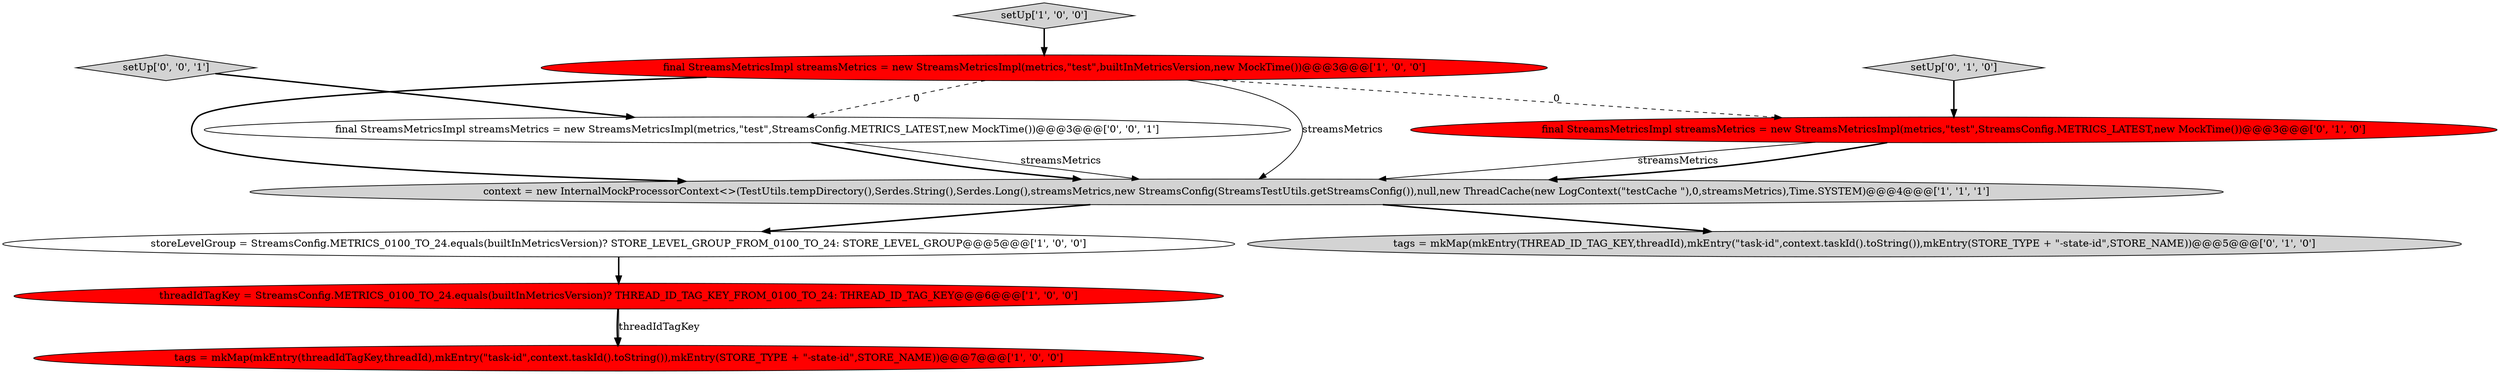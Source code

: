 digraph {
0 [style = filled, label = "tags = mkMap(mkEntry(threadIdTagKey,threadId),mkEntry(\"task-id\",context.taskId().toString()),mkEntry(STORE_TYPE + \"-state-id\",STORE_NAME))@@@7@@@['1', '0', '0']", fillcolor = red, shape = ellipse image = "AAA1AAABBB1BBB"];
4 [style = filled, label = "setUp['1', '0', '0']", fillcolor = lightgray, shape = diamond image = "AAA0AAABBB1BBB"];
3 [style = filled, label = "storeLevelGroup = StreamsConfig.METRICS_0100_TO_24.equals(builtInMetricsVersion)? STORE_LEVEL_GROUP_FROM_0100_TO_24: STORE_LEVEL_GROUP@@@5@@@['1', '0', '0']", fillcolor = white, shape = ellipse image = "AAA0AAABBB1BBB"];
6 [style = filled, label = "tags = mkMap(mkEntry(THREAD_ID_TAG_KEY,threadId),mkEntry(\"task-id\",context.taskId().toString()),mkEntry(STORE_TYPE + \"-state-id\",STORE_NAME))@@@5@@@['0', '1', '0']", fillcolor = lightgray, shape = ellipse image = "AAA0AAABBB2BBB"];
2 [style = filled, label = "threadIdTagKey = StreamsConfig.METRICS_0100_TO_24.equals(builtInMetricsVersion)? THREAD_ID_TAG_KEY_FROM_0100_TO_24: THREAD_ID_TAG_KEY@@@6@@@['1', '0', '0']", fillcolor = red, shape = ellipse image = "AAA1AAABBB1BBB"];
5 [style = filled, label = "final StreamsMetricsImpl streamsMetrics = new StreamsMetricsImpl(metrics,\"test\",builtInMetricsVersion,new MockTime())@@@3@@@['1', '0', '0']", fillcolor = red, shape = ellipse image = "AAA1AAABBB1BBB"];
9 [style = filled, label = "final StreamsMetricsImpl streamsMetrics = new StreamsMetricsImpl(metrics,\"test\",StreamsConfig.METRICS_LATEST,new MockTime())@@@3@@@['0', '0', '1']", fillcolor = white, shape = ellipse image = "AAA0AAABBB3BBB"];
8 [style = filled, label = "setUp['0', '1', '0']", fillcolor = lightgray, shape = diamond image = "AAA0AAABBB2BBB"];
1 [style = filled, label = "context = new InternalMockProcessorContext<>(TestUtils.tempDirectory(),Serdes.String(),Serdes.Long(),streamsMetrics,new StreamsConfig(StreamsTestUtils.getStreamsConfig()),null,new ThreadCache(new LogContext(\"testCache \"),0,streamsMetrics),Time.SYSTEM)@@@4@@@['1', '1', '1']", fillcolor = lightgray, shape = ellipse image = "AAA0AAABBB1BBB"];
7 [style = filled, label = "final StreamsMetricsImpl streamsMetrics = new StreamsMetricsImpl(metrics,\"test\",StreamsConfig.METRICS_LATEST,new MockTime())@@@3@@@['0', '1', '0']", fillcolor = red, shape = ellipse image = "AAA1AAABBB2BBB"];
10 [style = filled, label = "setUp['0', '0', '1']", fillcolor = lightgray, shape = diamond image = "AAA0AAABBB3BBB"];
1->3 [style = bold, label=""];
5->1 [style = bold, label=""];
5->9 [style = dashed, label="0"];
10->9 [style = bold, label=""];
7->1 [style = solid, label="streamsMetrics"];
2->0 [style = bold, label=""];
7->1 [style = bold, label=""];
1->6 [style = bold, label=""];
5->7 [style = dashed, label="0"];
3->2 [style = bold, label=""];
9->1 [style = solid, label="streamsMetrics"];
9->1 [style = bold, label=""];
5->1 [style = solid, label="streamsMetrics"];
2->0 [style = solid, label="threadIdTagKey"];
4->5 [style = bold, label=""];
8->7 [style = bold, label=""];
}
